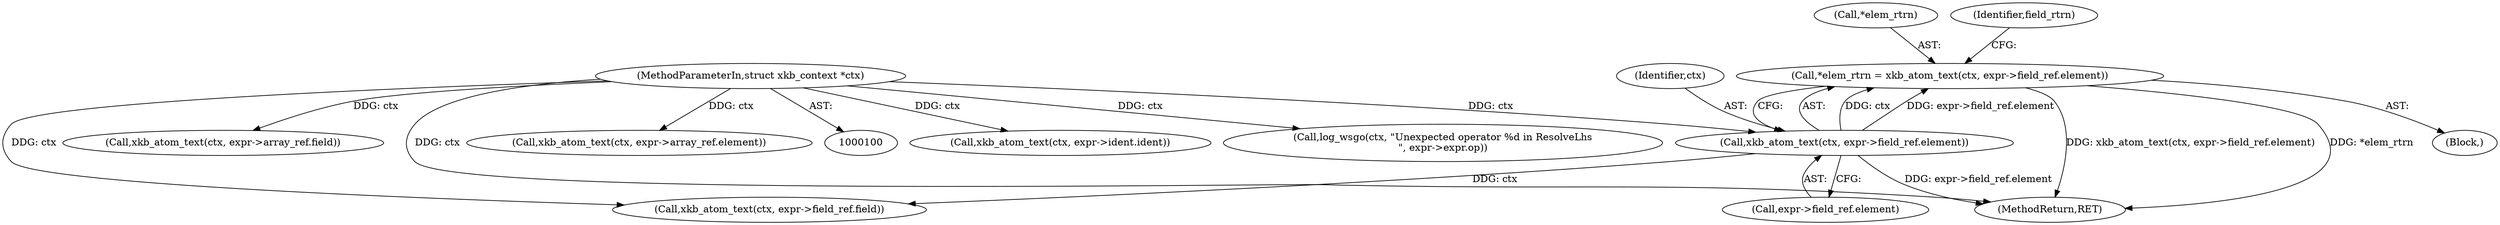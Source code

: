 digraph "0_libxkbcommon_bb4909d2d8fa6b08155e449986a478101e2b2634@pointer" {
"1000139" [label="(Call,*elem_rtrn = xkb_atom_text(ctx, expr->field_ref.element))"];
"1000142" [label="(Call,xkb_atom_text(ctx, expr->field_ref.element))"];
"1000101" [label="(MethodParameterIn,struct xkb_context *ctx)"];
"1000208" [label="(MethodReturn,RET)"];
"1000144" [label="(Call,expr->field_ref.element)"];
"1000143" [label="(Identifier,ctx)"];
"1000152" [label="(Call,xkb_atom_text(ctx, expr->field_ref.field))"];
"1000139" [label="(Call,*elem_rtrn = xkb_atom_text(ctx, expr->field_ref.element))"];
"1000122" [label="(Call,xkb_atom_text(ctx, expr->ident.ident))"];
"1000140" [label="(Call,*elem_rtrn)"];
"1000198" [label="(Call,log_wsgo(ctx, \"Unexpected operator %d in ResolveLhs\n\", expr->expr.op))"];
"1000101" [label="(MethodParameterIn,struct xkb_context *ctx)"];
"1000142" [label="(Call,xkb_atom_text(ctx, expr->field_ref.element))"];
"1000179" [label="(Call,xkb_atom_text(ctx, expr->array_ref.field))"];
"1000113" [label="(Block,)"];
"1000151" [label="(Identifier,field_rtrn)"];
"1000169" [label="(Call,xkb_atom_text(ctx, expr->array_ref.element))"];
"1000139" -> "1000113"  [label="AST: "];
"1000139" -> "1000142"  [label="CFG: "];
"1000140" -> "1000139"  [label="AST: "];
"1000142" -> "1000139"  [label="AST: "];
"1000151" -> "1000139"  [label="CFG: "];
"1000139" -> "1000208"  [label="DDG: xkb_atom_text(ctx, expr->field_ref.element)"];
"1000139" -> "1000208"  [label="DDG: *elem_rtrn"];
"1000142" -> "1000139"  [label="DDG: ctx"];
"1000142" -> "1000139"  [label="DDG: expr->field_ref.element"];
"1000142" -> "1000144"  [label="CFG: "];
"1000143" -> "1000142"  [label="AST: "];
"1000144" -> "1000142"  [label="AST: "];
"1000142" -> "1000208"  [label="DDG: expr->field_ref.element"];
"1000101" -> "1000142"  [label="DDG: ctx"];
"1000142" -> "1000152"  [label="DDG: ctx"];
"1000101" -> "1000100"  [label="AST: "];
"1000101" -> "1000208"  [label="DDG: ctx"];
"1000101" -> "1000122"  [label="DDG: ctx"];
"1000101" -> "1000152"  [label="DDG: ctx"];
"1000101" -> "1000169"  [label="DDG: ctx"];
"1000101" -> "1000179"  [label="DDG: ctx"];
"1000101" -> "1000198"  [label="DDG: ctx"];
}
